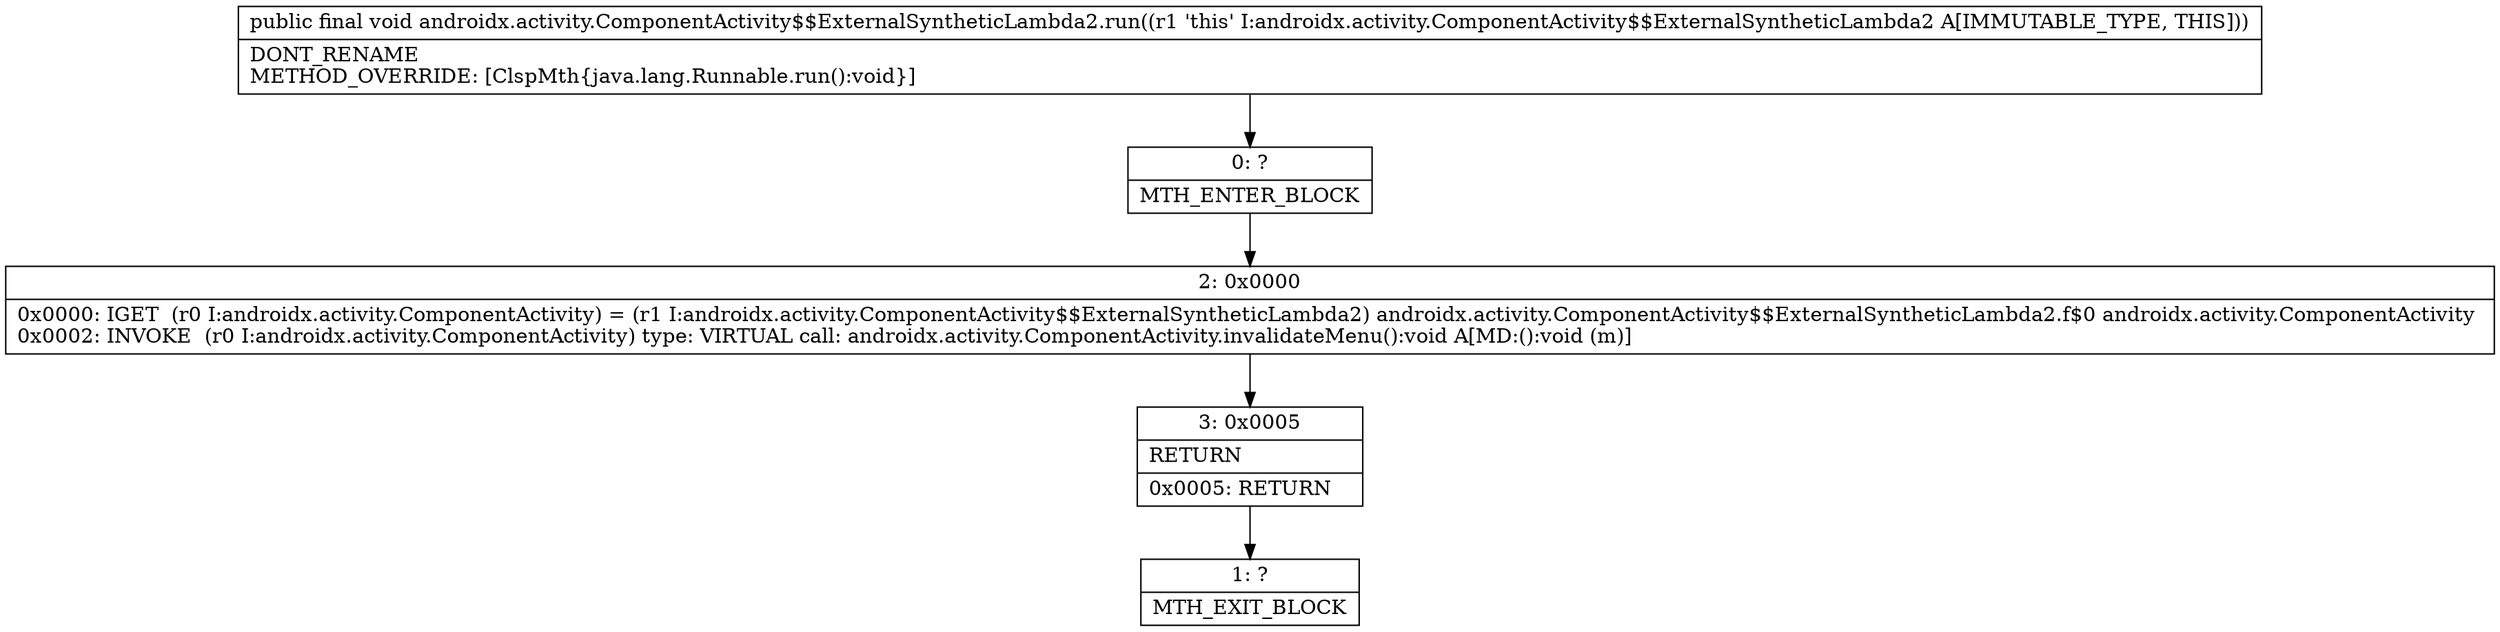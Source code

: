 digraph "CFG forandroidx.activity.ComponentActivity$$ExternalSyntheticLambda2.run()V" {
Node_0 [shape=record,label="{0\:\ ?|MTH_ENTER_BLOCK\l}"];
Node_2 [shape=record,label="{2\:\ 0x0000|0x0000: IGET  (r0 I:androidx.activity.ComponentActivity) = (r1 I:androidx.activity.ComponentActivity$$ExternalSyntheticLambda2) androidx.activity.ComponentActivity$$ExternalSyntheticLambda2.f$0 androidx.activity.ComponentActivity \l0x0002: INVOKE  (r0 I:androidx.activity.ComponentActivity) type: VIRTUAL call: androidx.activity.ComponentActivity.invalidateMenu():void A[MD:():void (m)]\l}"];
Node_3 [shape=record,label="{3\:\ 0x0005|RETURN\l|0x0005: RETURN   \l}"];
Node_1 [shape=record,label="{1\:\ ?|MTH_EXIT_BLOCK\l}"];
MethodNode[shape=record,label="{public final void androidx.activity.ComponentActivity$$ExternalSyntheticLambda2.run((r1 'this' I:androidx.activity.ComponentActivity$$ExternalSyntheticLambda2 A[IMMUTABLE_TYPE, THIS]))  | DONT_RENAME\lMETHOD_OVERRIDE: [ClspMth\{java.lang.Runnable.run():void\}]\l}"];
MethodNode -> Node_0;Node_0 -> Node_2;
Node_2 -> Node_3;
Node_3 -> Node_1;
}

